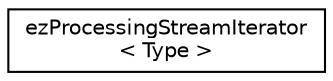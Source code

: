 digraph "Graphical Class Hierarchy"
{
 // LATEX_PDF_SIZE
  edge [fontname="Helvetica",fontsize="10",labelfontname="Helvetica",labelfontsize="10"];
  node [fontname="Helvetica",fontsize="10",shape=record];
  rankdir="LR";
  Node0 [label="ezProcessingStreamIterator\l\< Type \>",height=0.2,width=0.4,color="black", fillcolor="white", style="filled",URL="$d5/dd2/classez_processing_stream_iterator.htm",tooltip="Helper template class to iterate over stream elements."];
}
